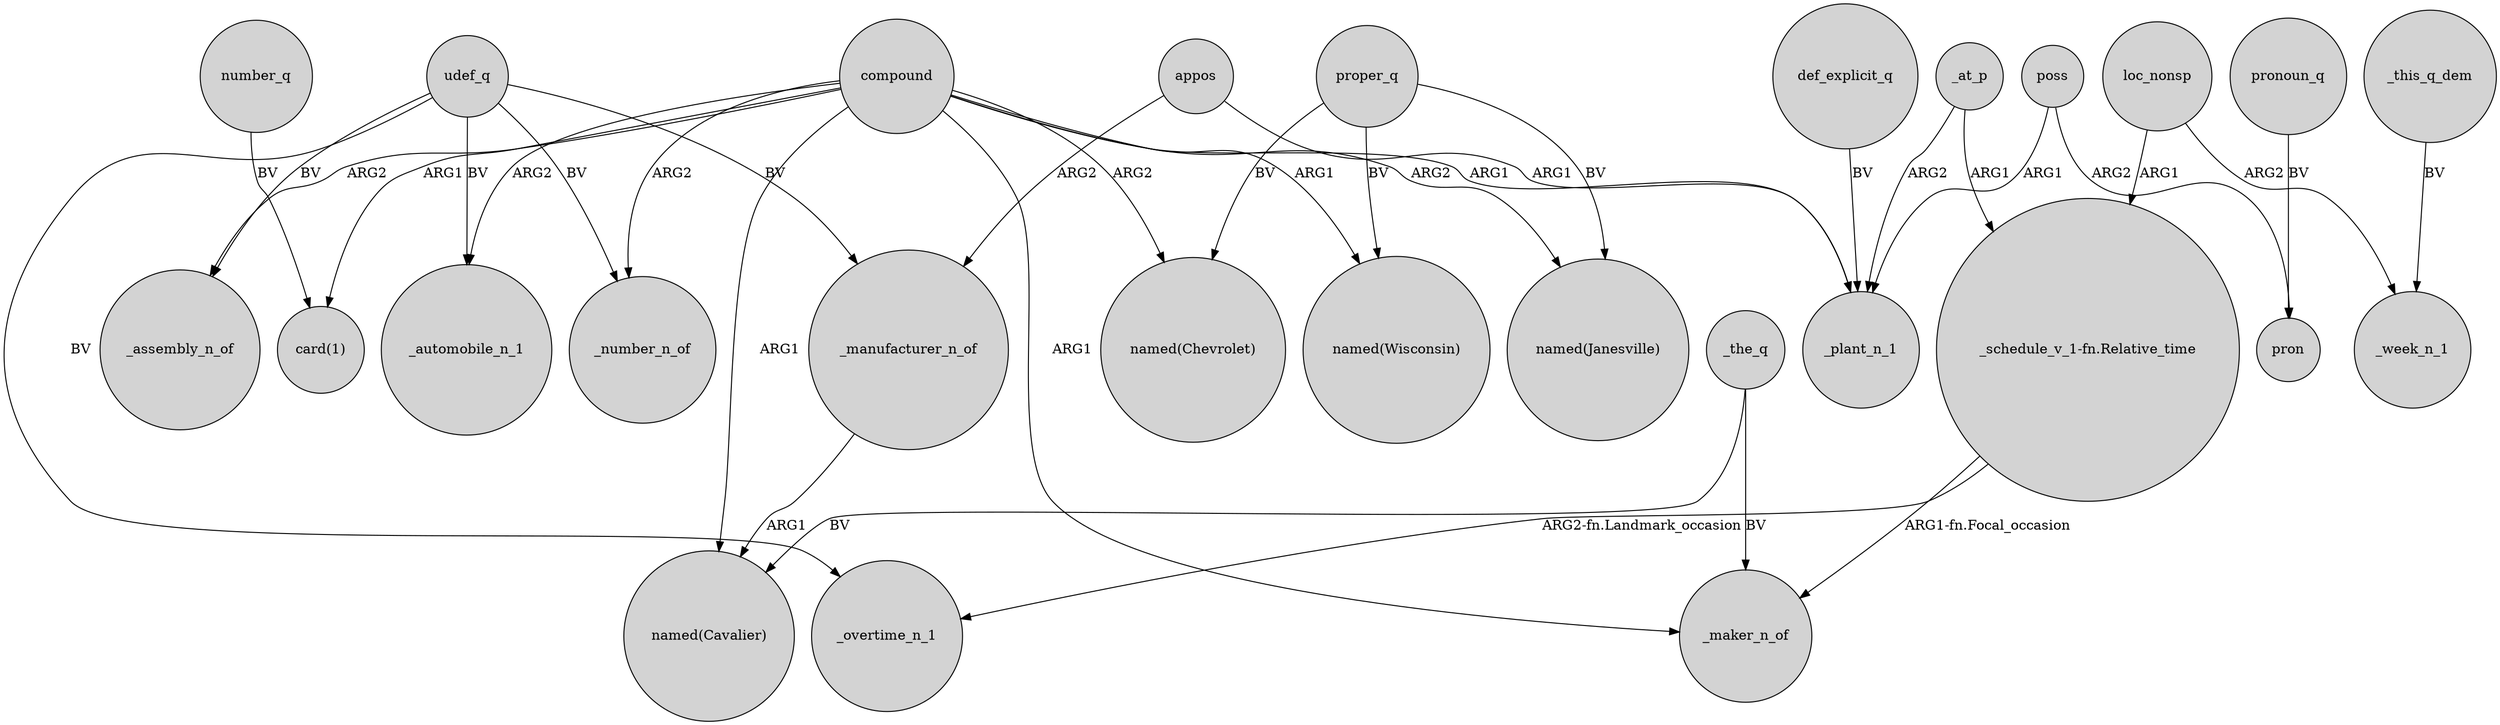 digraph {
	node [shape=circle style=filled]
	poss -> _plant_n_1 [label=ARG1]
	udef_q -> _assembly_n_of [label=BV]
	compound -> "named(Wisconsin)" [label=ARG1]
	compound -> "named(Cavalier)" [label=ARG1]
	number_q -> "card(1)" [label=BV]
	loc_nonsp -> _week_n_1 [label=ARG2]
	compound -> "named(Janesville)" [label=ARG2]
	_at_p -> _plant_n_1 [label=ARG2]
	proper_q -> "named(Wisconsin)" [label=BV]
	compound -> "named(Chevrolet)" [label=ARG2]
	udef_q -> _automobile_n_1 [label=BV]
	pronoun_q -> pron [label=BV]
	def_explicit_q -> _plant_n_1 [label=BV]
	"_schedule_v_1-fn.Relative_time" -> _overtime_n_1 [label="ARG2-fn.Landmark_occasion"]
	poss -> pron [label=ARG2]
	_at_p -> "_schedule_v_1-fn.Relative_time" [label=ARG1]
	udef_q -> _manufacturer_n_of [label=BV]
	udef_q -> _number_n_of [label=BV]
	appos -> _plant_n_1 [label=ARG1]
	"_schedule_v_1-fn.Relative_time" -> _maker_n_of [label="ARG1-fn.Focal_occasion"]
	compound -> _plant_n_1 [label=ARG1]
	proper_q -> "named(Janesville)" [label=BV]
	compound -> _maker_n_of [label=ARG1]
	appos -> _manufacturer_n_of [label=ARG2]
	loc_nonsp -> "_schedule_v_1-fn.Relative_time" [label=ARG1]
	_the_q -> "named(Cavalier)" [label=BV]
	_manufacturer_n_of -> "named(Cavalier)" [label=ARG1]
	udef_q -> _overtime_n_1 [label=BV]
	_the_q -> _maker_n_of [label=BV]
	compound -> _assembly_n_of [label=ARG2]
	compound -> _automobile_n_1 [label=ARG2]
	compound -> _number_n_of [label=ARG2]
	proper_q -> "named(Chevrolet)" [label=BV]
	_this_q_dem -> _week_n_1 [label=BV]
	compound -> "card(1)" [label=ARG1]
}
